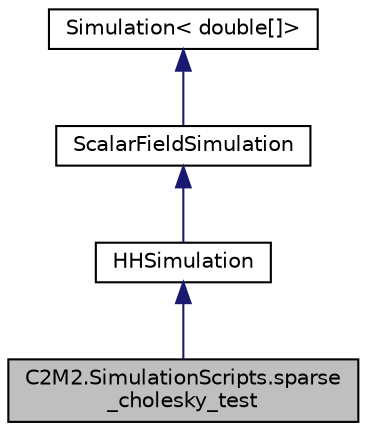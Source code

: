 digraph "C2M2.SimulationScripts.sparse_cholesky_test"
{
 // LATEX_PDF_SIZE
  edge [fontname="Helvetica",fontsize="10",labelfontname="Helvetica",labelfontsize="10"];
  node [fontname="Helvetica",fontsize="10",shape=record];
  Node1 [label="C2M2.SimulationScripts.sparse\l_cholesky_test",height=0.2,width=0.4,color="black", fillcolor="grey75", style="filled", fontcolor="black",tooltip=" "];
  Node2 -> Node1 [dir="back",color="midnightblue",fontsize="10",style="solid",fontname="Helvetica"];
  Node2 [label="HHSimulation",height=0.2,width=0.4,color="black", fillcolor="white", style="filled",URL="$d3/d6d/class_c2_m2_1_1_simulation_scripts_1_1_h_h_simulation.html",tooltip="Read in a map associating 1D neuron vertices to 3D mesh vertices."];
  Node3 -> Node2 [dir="back",color="midnightblue",fontsize="10",style="solid",fontname="Helvetica"];
  Node3 [label="ScalarFieldSimulation",height=0.2,width=0.4,color="black", fillcolor="white", style="filled",URL="$dc/d9a/class_c2_m2_1_1_simulation_scripts_1_1_scalar_field_simulation.html",tooltip="Simulation of type double[] for visualizing scalar fields on meshes"];
  Node4 -> Node3 [dir="back",color="midnightblue",fontsize="10",style="solid",fontname="Helvetica"];
  Node4 [label="Simulation\< double[]\>",height=0.2,width=0.4,color="black", fillcolor="white", style="filled",URL="$d5/dfa/class_c2_m2_1_1_simulation_scripts_1_1_simulation.html",tooltip=" "];
}
